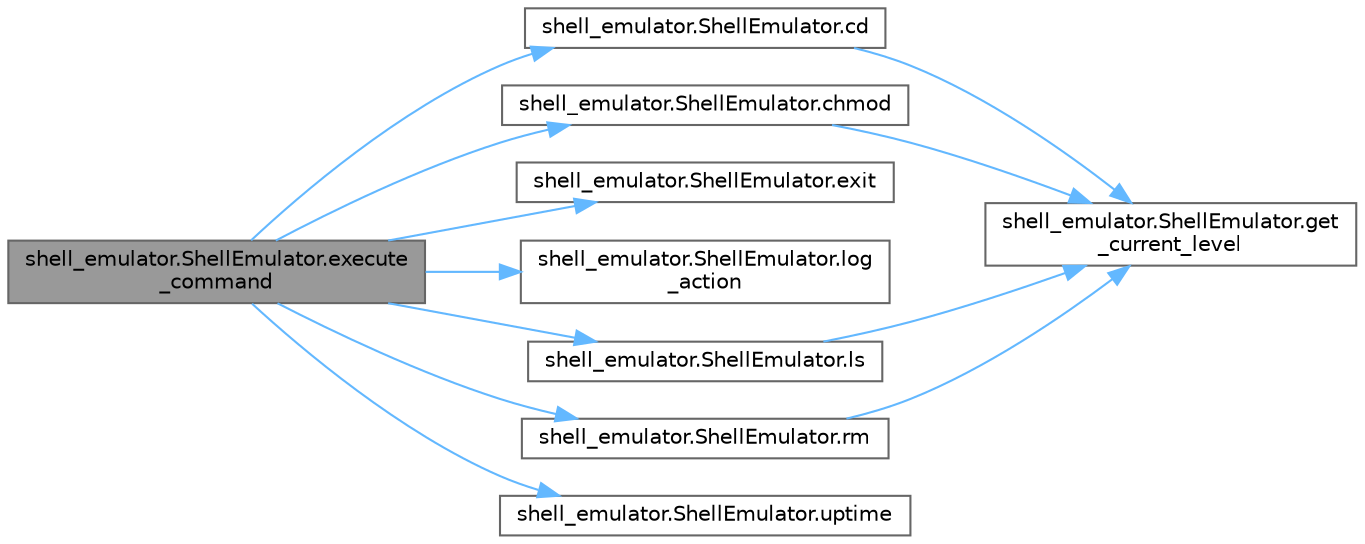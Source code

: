digraph "shell_emulator.ShellEmulator.execute_command"
{
 // LATEX_PDF_SIZE
  bgcolor="transparent";
  edge [fontname=Helvetica,fontsize=10,labelfontname=Helvetica,labelfontsize=10];
  node [fontname=Helvetica,fontsize=10,shape=box,height=0.2,width=0.4];
  rankdir="LR";
  Node1 [id="Node000001",label="shell_emulator.ShellEmulator.execute\l_command",height=0.2,width=0.4,color="gray40", fillcolor="grey60", style="filled", fontcolor="black",tooltip=" "];
  Node1 -> Node2 [id="edge1_Node000001_Node000002",color="steelblue1",style="solid",tooltip=" "];
  Node2 [id="Node000002",label="shell_emulator.ShellEmulator.cd",height=0.2,width=0.4,color="grey40", fillcolor="white", style="filled",URL="$classshell__emulator_1_1_shell_emulator.html#ad197b23f25593714fffd7da933ca4e23",tooltip=" "];
  Node2 -> Node3 [id="edge2_Node000002_Node000003",color="steelblue1",style="solid",tooltip=" "];
  Node3 [id="Node000003",label="shell_emulator.ShellEmulator.get\l_current_level",height=0.2,width=0.4,color="grey40", fillcolor="white", style="filled",URL="$classshell__emulator_1_1_shell_emulator.html#a011c735af80ca4023f91485345ea001a",tooltip=" "];
  Node1 -> Node4 [id="edge3_Node000001_Node000004",color="steelblue1",style="solid",tooltip=" "];
  Node4 [id="Node000004",label="shell_emulator.ShellEmulator.chmod",height=0.2,width=0.4,color="grey40", fillcolor="white", style="filled",URL="$classshell__emulator_1_1_shell_emulator.html#a7d2dccc274916bd0085aedf5aec02d7b",tooltip=" "];
  Node4 -> Node3 [id="edge4_Node000004_Node000003",color="steelblue1",style="solid",tooltip=" "];
  Node1 -> Node5 [id="edge5_Node000001_Node000005",color="steelblue1",style="solid",tooltip=" "];
  Node5 [id="Node000005",label="shell_emulator.ShellEmulator.exit",height=0.2,width=0.4,color="grey40", fillcolor="white", style="filled",URL="$classshell__emulator_1_1_shell_emulator.html#a2c60272a6098039defcef040b5b7e79f",tooltip=" "];
  Node1 -> Node6 [id="edge6_Node000001_Node000006",color="steelblue1",style="solid",tooltip=" "];
  Node6 [id="Node000006",label="shell_emulator.ShellEmulator.log\l_action",height=0.2,width=0.4,color="grey40", fillcolor="white", style="filled",URL="$classshell__emulator_1_1_shell_emulator.html#a0edb4884ac68d58248d3306271048ce0",tooltip=" "];
  Node1 -> Node7 [id="edge7_Node000001_Node000007",color="steelblue1",style="solid",tooltip=" "];
  Node7 [id="Node000007",label="shell_emulator.ShellEmulator.ls",height=0.2,width=0.4,color="grey40", fillcolor="white", style="filled",URL="$classshell__emulator_1_1_shell_emulator.html#a41cb94a5aae8b29f579c60123d425601",tooltip=" "];
  Node7 -> Node3 [id="edge8_Node000007_Node000003",color="steelblue1",style="solid",tooltip=" "];
  Node1 -> Node8 [id="edge9_Node000001_Node000008",color="steelblue1",style="solid",tooltip=" "];
  Node8 [id="Node000008",label="shell_emulator.ShellEmulator.rm",height=0.2,width=0.4,color="grey40", fillcolor="white", style="filled",URL="$classshell__emulator_1_1_shell_emulator.html#a48f84d43b771106260cd4bc7a0fabc12",tooltip=" "];
  Node8 -> Node3 [id="edge10_Node000008_Node000003",color="steelblue1",style="solid",tooltip=" "];
  Node1 -> Node9 [id="edge11_Node000001_Node000009",color="steelblue1",style="solid",tooltip=" "];
  Node9 [id="Node000009",label="shell_emulator.ShellEmulator.uptime",height=0.2,width=0.4,color="grey40", fillcolor="white", style="filled",URL="$classshell__emulator_1_1_shell_emulator.html#a95c760e36a4c6d59fd24b055aa3628e7",tooltip=" "];
}
